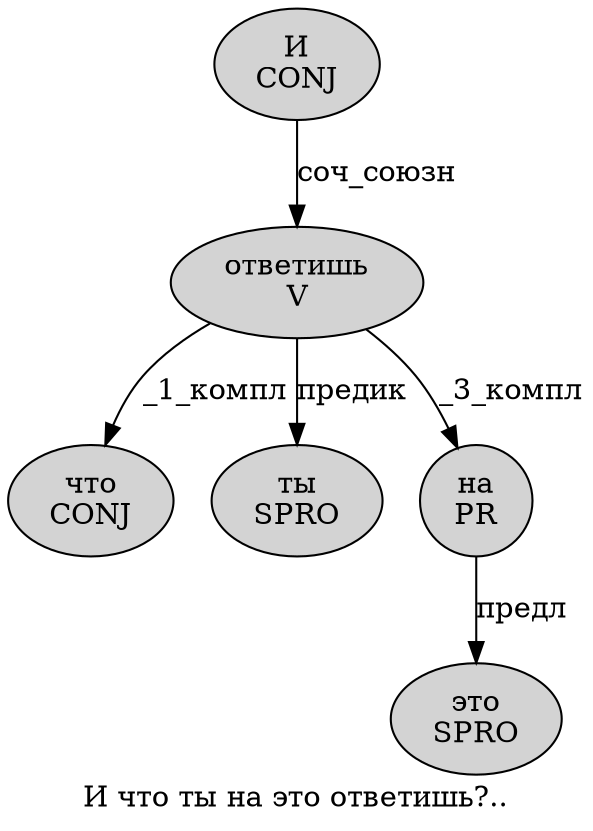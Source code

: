 digraph SENTENCE_356 {
	graph [label="И что ты на это ответишь?.."]
	node [style=filled]
		0 [label="И
CONJ" color="" fillcolor=lightgray penwidth=1 shape=ellipse]
		1 [label="что
CONJ" color="" fillcolor=lightgray penwidth=1 shape=ellipse]
		2 [label="ты
SPRO" color="" fillcolor=lightgray penwidth=1 shape=ellipse]
		3 [label="на
PR" color="" fillcolor=lightgray penwidth=1 shape=ellipse]
		4 [label="это
SPRO" color="" fillcolor=lightgray penwidth=1 shape=ellipse]
		5 [label="ответишь
V" color="" fillcolor=lightgray penwidth=1 shape=ellipse]
			3 -> 4 [label="предл"]
			5 -> 1 [label="_1_компл"]
			5 -> 2 [label="предик"]
			5 -> 3 [label="_3_компл"]
			0 -> 5 [label="соч_союзн"]
}